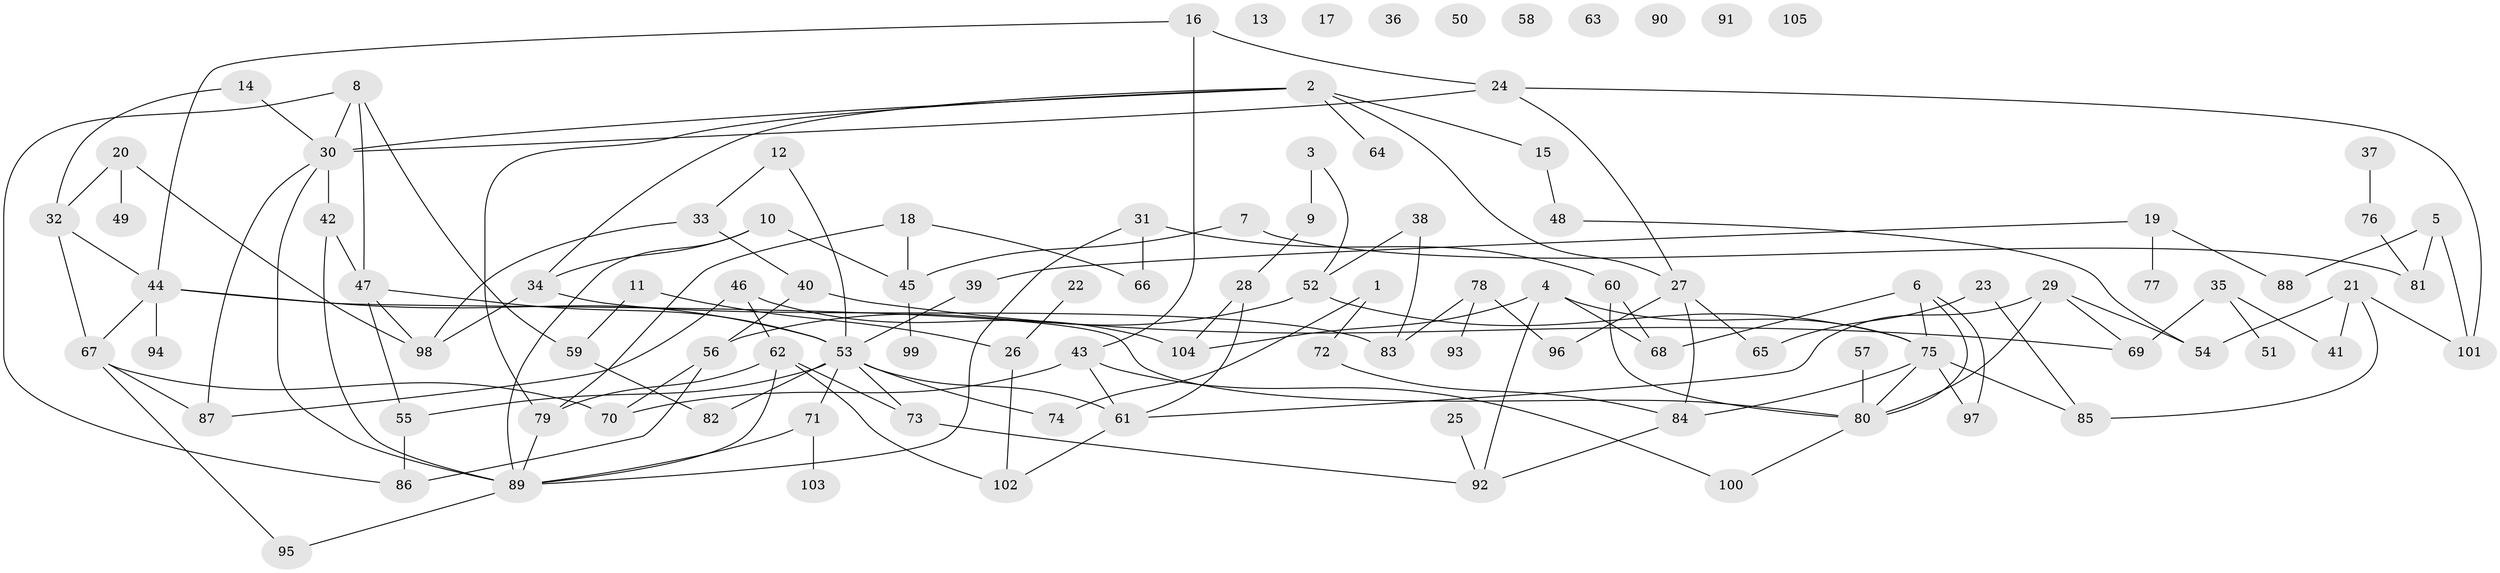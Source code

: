 // Generated by graph-tools (version 1.1) at 2025/49/03/09/25 03:49:09]
// undirected, 105 vertices, 148 edges
graph export_dot {
graph [start="1"]
  node [color=gray90,style=filled];
  1;
  2;
  3;
  4;
  5;
  6;
  7;
  8;
  9;
  10;
  11;
  12;
  13;
  14;
  15;
  16;
  17;
  18;
  19;
  20;
  21;
  22;
  23;
  24;
  25;
  26;
  27;
  28;
  29;
  30;
  31;
  32;
  33;
  34;
  35;
  36;
  37;
  38;
  39;
  40;
  41;
  42;
  43;
  44;
  45;
  46;
  47;
  48;
  49;
  50;
  51;
  52;
  53;
  54;
  55;
  56;
  57;
  58;
  59;
  60;
  61;
  62;
  63;
  64;
  65;
  66;
  67;
  68;
  69;
  70;
  71;
  72;
  73;
  74;
  75;
  76;
  77;
  78;
  79;
  80;
  81;
  82;
  83;
  84;
  85;
  86;
  87;
  88;
  89;
  90;
  91;
  92;
  93;
  94;
  95;
  96;
  97;
  98;
  99;
  100;
  101;
  102;
  103;
  104;
  105;
  1 -- 72;
  1 -- 74;
  2 -- 15;
  2 -- 27;
  2 -- 30;
  2 -- 34;
  2 -- 64;
  2 -- 79;
  3 -- 9;
  3 -- 52;
  4 -- 68;
  4 -- 75;
  4 -- 92;
  4 -- 104;
  5 -- 81;
  5 -- 88;
  5 -- 101;
  6 -- 68;
  6 -- 75;
  6 -- 80;
  6 -- 97;
  7 -- 45;
  7 -- 81;
  8 -- 30;
  8 -- 47;
  8 -- 59;
  8 -- 86;
  9 -- 28;
  10 -- 34;
  10 -- 45;
  10 -- 89;
  11 -- 26;
  11 -- 59;
  12 -- 33;
  12 -- 53;
  14 -- 30;
  14 -- 32;
  15 -- 48;
  16 -- 24;
  16 -- 43;
  16 -- 44;
  18 -- 45;
  18 -- 66;
  18 -- 79;
  19 -- 39;
  19 -- 77;
  19 -- 88;
  20 -- 32;
  20 -- 49;
  20 -- 98;
  21 -- 41;
  21 -- 54;
  21 -- 85;
  21 -- 101;
  22 -- 26;
  23 -- 65;
  23 -- 85;
  24 -- 27;
  24 -- 30;
  24 -- 101;
  25 -- 92;
  26 -- 102;
  27 -- 65;
  27 -- 84;
  27 -- 96;
  28 -- 61;
  28 -- 104;
  29 -- 54;
  29 -- 61;
  29 -- 69;
  29 -- 80;
  30 -- 42;
  30 -- 87;
  30 -- 89;
  31 -- 60;
  31 -- 66;
  31 -- 89;
  32 -- 44;
  32 -- 67;
  33 -- 40;
  33 -- 98;
  34 -- 83;
  34 -- 98;
  35 -- 41;
  35 -- 51;
  35 -- 69;
  37 -- 76;
  38 -- 52;
  38 -- 83;
  39 -- 53;
  40 -- 56;
  40 -- 69;
  42 -- 47;
  42 -- 89;
  43 -- 61;
  43 -- 70;
  43 -- 100;
  44 -- 53;
  44 -- 67;
  44 -- 80;
  44 -- 94;
  45 -- 99;
  46 -- 62;
  46 -- 87;
  46 -- 104;
  47 -- 53;
  47 -- 55;
  47 -- 98;
  48 -- 54;
  52 -- 56;
  52 -- 75;
  53 -- 55;
  53 -- 61;
  53 -- 71;
  53 -- 73;
  53 -- 74;
  53 -- 82;
  55 -- 86;
  56 -- 70;
  56 -- 86;
  57 -- 80;
  59 -- 82;
  60 -- 68;
  60 -- 80;
  61 -- 102;
  62 -- 73;
  62 -- 79;
  62 -- 89;
  62 -- 102;
  67 -- 70;
  67 -- 87;
  67 -- 95;
  71 -- 89;
  71 -- 103;
  72 -- 84;
  73 -- 92;
  75 -- 80;
  75 -- 84;
  75 -- 85;
  75 -- 97;
  76 -- 81;
  78 -- 83;
  78 -- 93;
  78 -- 96;
  79 -- 89;
  80 -- 100;
  84 -- 92;
  89 -- 95;
}
